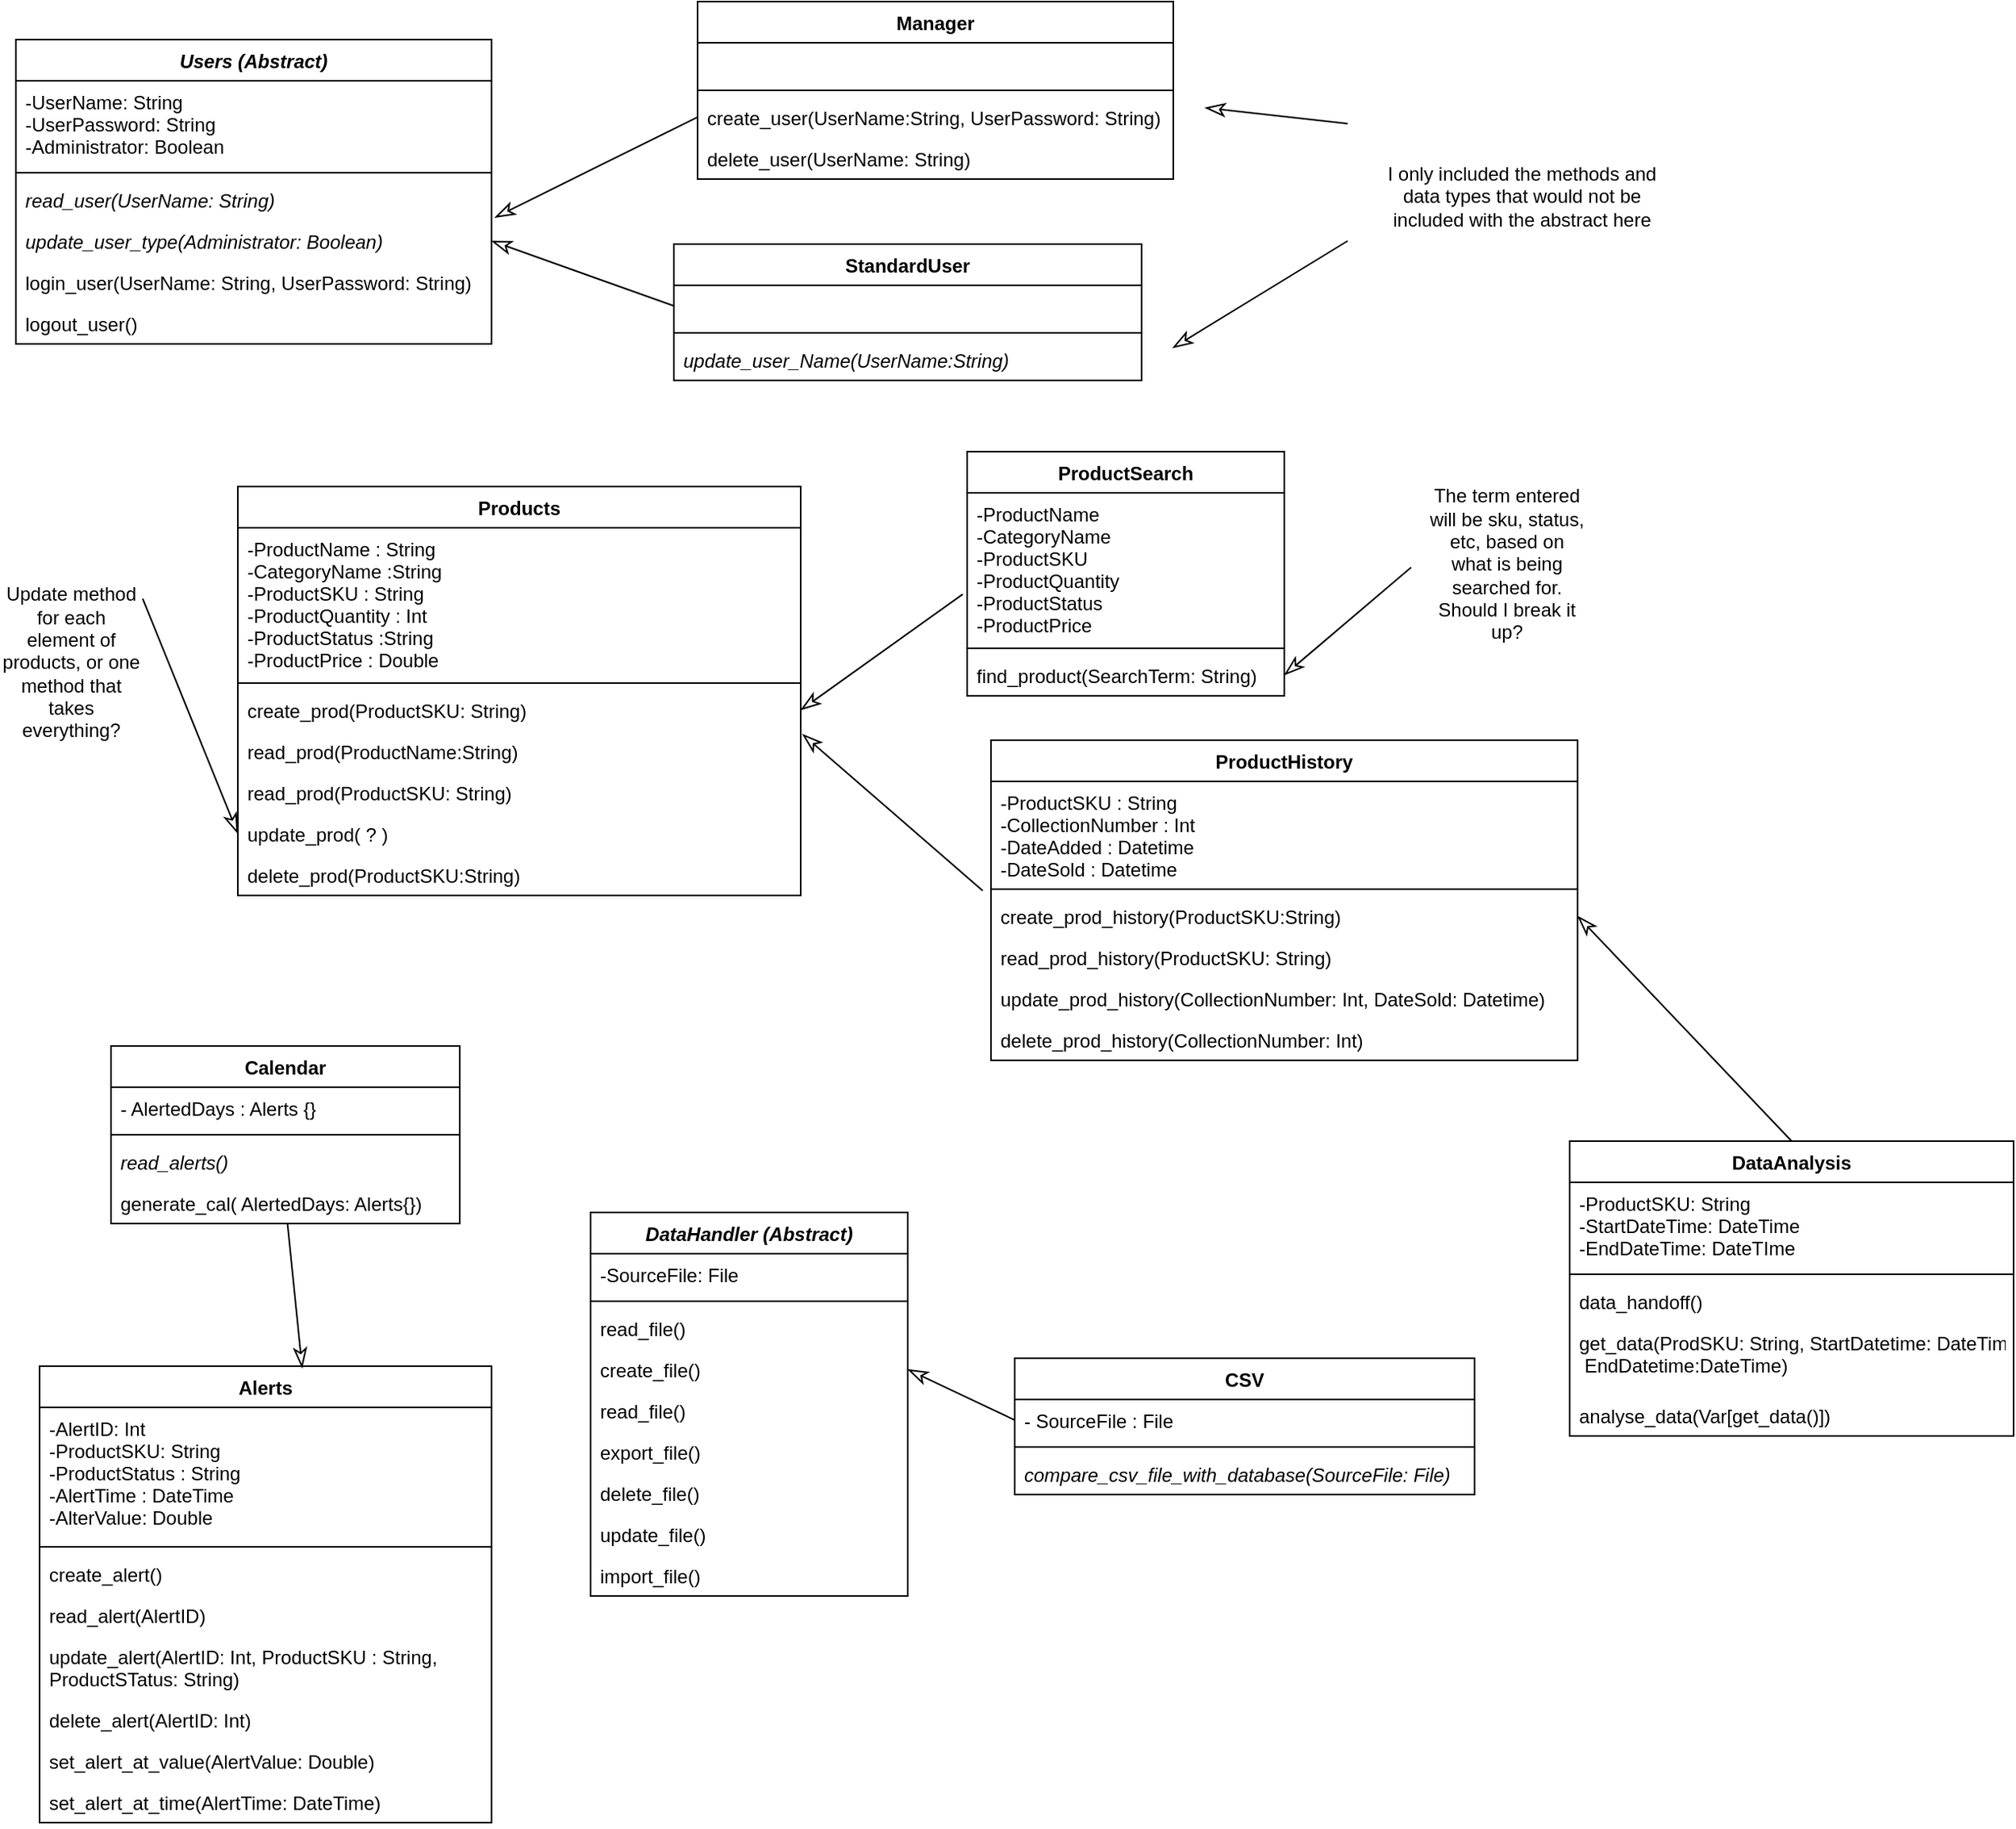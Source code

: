 <mxfile version="10.6.6" type="onedrive"><diagram id="l4ncxnLM87MIXU3sDr-u" name="Page-1"><mxGraphModel dx="1621" dy="936" grid="1" gridSize="10" guides="1" tooltips="1" connect="1" arrows="1" fold="1" page="1" pageScale="1" pageWidth="850" pageHeight="1100" math="0" shadow="0"><root><mxCell id="0"/><mxCell id="1" parent="0"/><mxCell id="mtJxGmEpOan1ADNmGABW-1" value="DataAnalysis" style="swimlane;fontStyle=1;align=center;verticalAlign=top;childLayout=stackLayout;horizontal=1;startSize=26;horizontalStack=0;resizeParent=1;resizeParentMax=0;resizeLast=0;collapsible=1;marginBottom=0;" parent="1" vertex="1"><mxGeometry x="990" y="722" width="280" height="186" as="geometry"/></mxCell><mxCell id="mtJxGmEpOan1ADNmGABW-2" value="-ProductSKU: String&#10;-StartDateTime: DateTime&#10;-EndDateTime: DateTIme&#10;" style="text;strokeColor=none;fillColor=none;align=left;verticalAlign=top;spacingLeft=4;spacingRight=4;overflow=hidden;rotatable=0;points=[[0,0.5],[1,0.5]];portConstraint=eastwest;" parent="mtJxGmEpOan1ADNmGABW-1" vertex="1"><mxGeometry y="26" width="280" height="54" as="geometry"/></mxCell><mxCell id="mtJxGmEpOan1ADNmGABW-3" value="" style="line;strokeWidth=1;fillColor=none;align=left;verticalAlign=middle;spacingTop=-1;spacingLeft=3;spacingRight=3;rotatable=0;labelPosition=right;points=[];portConstraint=eastwest;" parent="mtJxGmEpOan1ADNmGABW-1" vertex="1"><mxGeometry y="80" width="280" height="8" as="geometry"/></mxCell><mxCell id="mtJxGmEpOan1ADNmGABW-4" value="data_handoff()" style="text;strokeColor=none;fillColor=none;align=left;verticalAlign=top;spacingLeft=4;spacingRight=4;overflow=hidden;rotatable=0;points=[[0,0.5],[1,0.5]];portConstraint=eastwest;" parent="mtJxGmEpOan1ADNmGABW-1" vertex="1"><mxGeometry y="88" width="280" height="26" as="geometry"/></mxCell><mxCell id="mtJxGmEpOan1ADNmGABW-62" value="get_data(ProdSKU: String, StartDatetime: DateTime,&#10; EndDatetime:DateTime)" style="text;strokeColor=none;fillColor=none;align=left;verticalAlign=top;spacingLeft=4;spacingRight=4;overflow=hidden;rotatable=0;points=[[0,0.5],[1,0.5]];portConstraint=eastwest;" vertex="1" parent="mtJxGmEpOan1ADNmGABW-1"><mxGeometry y="114" width="280" height="46" as="geometry"/></mxCell><mxCell id="mtJxGmEpOan1ADNmGABW-64" value="analyse_data(Var[get_data()])" style="text;strokeColor=none;fillColor=none;align=left;verticalAlign=top;spacingLeft=4;spacingRight=4;overflow=hidden;rotatable=0;points=[[0,0.5],[1,0.5]];portConstraint=eastwest;" vertex="1" parent="mtJxGmEpOan1ADNmGABW-1"><mxGeometry y="160" width="280" height="26" as="geometry"/></mxCell><mxCell id="mtJxGmEpOan1ADNmGABW-5" value="Manager" style="swimlane;fontStyle=1;align=center;verticalAlign=top;childLayout=stackLayout;horizontal=1;startSize=26;horizontalStack=0;resizeParent=1;resizeParentMax=0;resizeLast=0;collapsible=1;marginBottom=0;" parent="1" vertex="1"><mxGeometry x="440" y="3" width="300" height="112" as="geometry"/></mxCell><mxCell id="mtJxGmEpOan1ADNmGABW-6" value=" " style="text;strokeColor=none;fillColor=none;align=left;verticalAlign=top;spacingLeft=4;spacingRight=4;overflow=hidden;rotatable=0;points=[[0,0.5],[1,0.5]];portConstraint=eastwest;" parent="mtJxGmEpOan1ADNmGABW-5" vertex="1"><mxGeometry y="26" width="300" height="26" as="geometry"/></mxCell><mxCell id="mtJxGmEpOan1ADNmGABW-7" value="" style="line;strokeWidth=1;fillColor=none;align=left;verticalAlign=middle;spacingTop=-1;spacingLeft=3;spacingRight=3;rotatable=0;labelPosition=right;points=[];portConstraint=eastwest;" parent="mtJxGmEpOan1ADNmGABW-5" vertex="1"><mxGeometry y="52" width="300" height="8" as="geometry"/></mxCell><mxCell id="mtJxGmEpOan1ADNmGABW-91" value="create_user(UserName:String, UserPassword: String)" style="text;strokeColor=none;fillColor=none;align=left;verticalAlign=top;spacingLeft=4;spacingRight=4;overflow=hidden;rotatable=0;points=[[0,0.5],[1,0.5]];portConstraint=eastwest;" vertex="1" parent="mtJxGmEpOan1ADNmGABW-5"><mxGeometry y="60" width="300" height="26" as="geometry"/></mxCell><mxCell id="mtJxGmEpOan1ADNmGABW-92" value="delete_user(UserName: String)" style="text;strokeColor=none;fillColor=none;align=left;verticalAlign=top;spacingLeft=4;spacingRight=4;overflow=hidden;rotatable=0;points=[[0,0.5],[1,0.5]];portConstraint=eastwest;" vertex="1" parent="mtJxGmEpOan1ADNmGABW-5"><mxGeometry y="86" width="300" height="26" as="geometry"/></mxCell><mxCell id="mtJxGmEpOan1ADNmGABW-9" value="Users (Abstract)" style="swimlane;fontStyle=3;align=center;verticalAlign=top;childLayout=stackLayout;horizontal=1;startSize=26;horizontalStack=0;resizeParent=1;resizeParentMax=0;resizeLast=0;collapsible=1;marginBottom=0;" parent="1" vertex="1"><mxGeometry x="10" y="27" width="300" height="192" as="geometry"/></mxCell><mxCell id="mtJxGmEpOan1ADNmGABW-10" value="-UserName: String&#10;-UserPassword: String&#10;-Administrator: Boolean" style="text;strokeColor=none;fillColor=none;align=left;verticalAlign=top;spacingLeft=4;spacingRight=4;overflow=hidden;rotatable=0;points=[[0,0.5],[1,0.5]];portConstraint=eastwest;" parent="mtJxGmEpOan1ADNmGABW-9" vertex="1"><mxGeometry y="26" width="300" height="54" as="geometry"/></mxCell><mxCell id="mtJxGmEpOan1ADNmGABW-11" value="" style="line;strokeWidth=1;fillColor=none;align=left;verticalAlign=middle;spacingTop=-1;spacingLeft=3;spacingRight=3;rotatable=0;labelPosition=right;points=[];portConstraint=eastwest;" parent="mtJxGmEpOan1ADNmGABW-9" vertex="1"><mxGeometry y="80" width="300" height="8" as="geometry"/></mxCell><mxCell id="mtJxGmEpOan1ADNmGABW-48" value="read_user(UserName: String)" style="text;strokeColor=none;fillColor=none;align=left;verticalAlign=top;spacingLeft=4;spacingRight=4;overflow=hidden;rotatable=0;points=[[0,0.5],[1,0.5]];portConstraint=eastwest;fontStyle=2" parent="mtJxGmEpOan1ADNmGABW-9" vertex="1"><mxGeometry y="88" width="300" height="26" as="geometry"/></mxCell><mxCell id="mtJxGmEpOan1ADNmGABW-49" value="update_user_type(Administrator: Boolean)" style="text;strokeColor=none;fillColor=none;align=left;verticalAlign=top;spacingLeft=4;spacingRight=4;overflow=hidden;rotatable=0;points=[[0,0.5],[1,0.5]];portConstraint=eastwest;fontStyle=2" parent="mtJxGmEpOan1ADNmGABW-9" vertex="1"><mxGeometry y="114" width="300" height="26" as="geometry"/></mxCell><mxCell id="mtJxGmEpOan1ADNmGABW-93" value="login_user(UserName: String, UserPassword: String)" style="text;strokeColor=none;fillColor=none;align=left;verticalAlign=top;spacingLeft=4;spacingRight=4;overflow=hidden;rotatable=0;points=[[0,0.5],[1,0.5]];portConstraint=eastwest;" vertex="1" parent="mtJxGmEpOan1ADNmGABW-9"><mxGeometry y="140" width="300" height="26" as="geometry"/></mxCell><mxCell id="mtJxGmEpOan1ADNmGABW-94" value="logout_user()" style="text;strokeColor=none;fillColor=none;align=left;verticalAlign=top;spacingLeft=4;spacingRight=4;overflow=hidden;rotatable=0;points=[[0,0.5],[1,0.5]];portConstraint=eastwest;" vertex="1" parent="mtJxGmEpOan1ADNmGABW-9"><mxGeometry y="166" width="300" height="26" as="geometry"/></mxCell><mxCell id="mtJxGmEpOan1ADNmGABW-13" value="CSV" style="swimlane;fontStyle=1;align=center;verticalAlign=top;childLayout=stackLayout;horizontal=1;startSize=26;horizontalStack=0;resizeParent=1;resizeParentMax=0;resizeLast=0;collapsible=1;marginBottom=0;" parent="1" vertex="1"><mxGeometry x="640" y="859" width="290" height="86" as="geometry"/></mxCell><mxCell id="mtJxGmEpOan1ADNmGABW-14" value="- SourceFile : File" style="text;strokeColor=none;fillColor=none;align=left;verticalAlign=top;spacingLeft=4;spacingRight=4;overflow=hidden;rotatable=0;points=[[0,0.5],[1,0.5]];portConstraint=eastwest;" parent="mtJxGmEpOan1ADNmGABW-13" vertex="1"><mxGeometry y="26" width="290" height="26" as="geometry"/></mxCell><mxCell id="mtJxGmEpOan1ADNmGABW-15" value="" style="line;strokeWidth=1;fillColor=none;align=left;verticalAlign=middle;spacingTop=-1;spacingLeft=3;spacingRight=3;rotatable=0;labelPosition=right;points=[];portConstraint=eastwest;" parent="mtJxGmEpOan1ADNmGABW-13" vertex="1"><mxGeometry y="52" width="290" height="8" as="geometry"/></mxCell><mxCell id="mtJxGmEpOan1ADNmGABW-86" value="compare_csv_file_with_database(SourceFile: File)" style="text;strokeColor=none;fillColor=none;align=left;verticalAlign=top;spacingLeft=4;spacingRight=4;overflow=hidden;rotatable=0;points=[[0,0.5],[1,0.5]];portConstraint=eastwest;fontStyle=2" vertex="1" parent="mtJxGmEpOan1ADNmGABW-13"><mxGeometry y="60" width="290" height="26" as="geometry"/></mxCell><mxCell id="mtJxGmEpOan1ADNmGABW-17" value="ProductHistory" style="swimlane;fontStyle=1;align=center;verticalAlign=top;childLayout=stackLayout;horizontal=1;startSize=26;horizontalStack=0;resizeParent=1;resizeParentMax=0;resizeLast=0;collapsible=1;marginBottom=0;" parent="1" vertex="1"><mxGeometry x="625" y="469" width="370" height="202" as="geometry"/></mxCell><mxCell id="mtJxGmEpOan1ADNmGABW-18" value="-ProductSKU : String&#10;-CollectionNumber : Int&#10;-DateAdded : Datetime&#10;-DateSold : Datetime&#10;" style="text;strokeColor=none;fillColor=none;align=left;verticalAlign=top;spacingLeft=4;spacingRight=4;overflow=hidden;rotatable=0;points=[[0,0.5],[1,0.5]];portConstraint=eastwest;" parent="mtJxGmEpOan1ADNmGABW-17" vertex="1"><mxGeometry y="26" width="370" height="64" as="geometry"/></mxCell><mxCell id="mtJxGmEpOan1ADNmGABW-19" value="" style="line;strokeWidth=1;fillColor=none;align=left;verticalAlign=middle;spacingTop=-1;spacingLeft=3;spacingRight=3;rotatable=0;labelPosition=right;points=[];portConstraint=eastwest;" parent="mtJxGmEpOan1ADNmGABW-17" vertex="1"><mxGeometry y="90" width="370" height="8" as="geometry"/></mxCell><mxCell id="mtJxGmEpOan1ADNmGABW-44" value="create_prod_history(ProductSKU:String)" style="text;strokeColor=none;fillColor=none;align=left;verticalAlign=top;spacingLeft=4;spacingRight=4;overflow=hidden;rotatable=0;points=[[0,0.5],[1,0.5]];portConstraint=eastwest;" parent="mtJxGmEpOan1ADNmGABW-17" vertex="1"><mxGeometry y="98" width="370" height="26" as="geometry"/></mxCell><mxCell id="mtJxGmEpOan1ADNmGABW-47" value="read_prod_history(ProductSKU: String)" style="text;strokeColor=none;fillColor=none;align=left;verticalAlign=top;spacingLeft=4;spacingRight=4;overflow=hidden;rotatable=0;points=[[0,0.5],[1,0.5]];portConstraint=eastwest;" parent="mtJxGmEpOan1ADNmGABW-17" vertex="1"><mxGeometry y="124" width="370" height="26" as="geometry"/></mxCell><mxCell id="mtJxGmEpOan1ADNmGABW-46" value="update_prod_history(CollectionNumber: Int, DateSold: Datetime)" style="text;strokeColor=none;fillColor=none;align=left;verticalAlign=top;spacingLeft=4;spacingRight=4;overflow=hidden;rotatable=0;points=[[0,0.5],[1,0.5]];portConstraint=eastwest;" parent="mtJxGmEpOan1ADNmGABW-17" vertex="1"><mxGeometry y="150" width="370" height="26" as="geometry"/></mxCell><mxCell id="mtJxGmEpOan1ADNmGABW-45" value="delete_prod_history(CollectionNumber: Int)" style="text;strokeColor=none;fillColor=none;align=left;verticalAlign=top;spacingLeft=4;spacingRight=4;overflow=hidden;rotatable=0;points=[[0,0.5],[1,0.5]];portConstraint=eastwest;" parent="mtJxGmEpOan1ADNmGABW-17" vertex="1"><mxGeometry y="176" width="370" height="26" as="geometry"/></mxCell><mxCell id="mtJxGmEpOan1ADNmGABW-21" value="Products" style="swimlane;fontStyle=1;align=center;verticalAlign=top;childLayout=stackLayout;horizontal=1;startSize=26;horizontalStack=0;resizeParent=1;resizeParentMax=0;resizeLast=0;collapsible=1;marginBottom=0;" parent="1" vertex="1"><mxGeometry x="150" y="309" width="355" height="258" as="geometry"/></mxCell><mxCell id="mtJxGmEpOan1ADNmGABW-22" value="-ProductName : String&#10;-CategoryName :String&#10;-ProductSKU : String&#10;-ProductQuantity : Int&#10;-ProductStatus :String&#10;-ProductPrice : Double&#10;" style="text;strokeColor=none;fillColor=none;align=left;verticalAlign=top;spacingLeft=4;spacingRight=4;overflow=hidden;rotatable=0;points=[[0,0.5],[1,0.5]];portConstraint=eastwest;" parent="mtJxGmEpOan1ADNmGABW-21" vertex="1"><mxGeometry y="26" width="355" height="94" as="geometry"/></mxCell><mxCell id="mtJxGmEpOan1ADNmGABW-23" value="" style="line;strokeWidth=1;fillColor=none;align=left;verticalAlign=middle;spacingTop=-1;spacingLeft=3;spacingRight=3;rotatable=0;labelPosition=right;points=[];portConstraint=eastwest;" parent="mtJxGmEpOan1ADNmGABW-21" vertex="1"><mxGeometry y="120" width="355" height="8" as="geometry"/></mxCell><mxCell id="mtJxGmEpOan1ADNmGABW-24" value="create_prod(ProductSKU: String)" style="text;strokeColor=none;fillColor=none;align=left;verticalAlign=top;spacingLeft=4;spacingRight=4;overflow=hidden;rotatable=0;points=[[0,0.5],[1,0.5]];portConstraint=eastwest;" parent="mtJxGmEpOan1ADNmGABW-21" vertex="1"><mxGeometry y="128" width="355" height="26" as="geometry"/></mxCell><mxCell id="Z5g-UaqKBxVS_y6jiODk-6" value="read_prod(ProductName:String)&#10;" style="text;strokeColor=none;fillColor=none;align=left;verticalAlign=top;spacingLeft=4;spacingRight=4;overflow=hidden;rotatable=0;points=[[0,0.5],[1,0.5]];portConstraint=eastwest;" vertex="1" parent="mtJxGmEpOan1ADNmGABW-21"><mxGeometry y="154" width="355" height="26" as="geometry"/></mxCell><mxCell id="mtJxGmEpOan1ADNmGABW-28" value="read_prod(ProductSKU: String)&#10;" style="text;strokeColor=none;fillColor=none;align=left;verticalAlign=top;spacingLeft=4;spacingRight=4;overflow=hidden;rotatable=0;points=[[0,0.5],[1,0.5]];portConstraint=eastwest;" parent="mtJxGmEpOan1ADNmGABW-21" vertex="1"><mxGeometry y="180" width="355" height="26" as="geometry"/></mxCell><mxCell id="mtJxGmEpOan1ADNmGABW-27" value="update_prod( ? )" style="text;strokeColor=none;fillColor=none;align=left;verticalAlign=top;spacingLeft=4;spacingRight=4;overflow=hidden;rotatable=0;points=[[0,0.5],[1,0.5]];portConstraint=eastwest;" parent="mtJxGmEpOan1ADNmGABW-21" vertex="1"><mxGeometry y="206" width="355" height="26" as="geometry"/></mxCell><mxCell id="mtJxGmEpOan1ADNmGABW-26" value="delete_prod(ProductSKU:String)" style="text;strokeColor=none;fillColor=none;align=left;verticalAlign=top;spacingLeft=4;spacingRight=4;overflow=hidden;rotatable=0;points=[[0,0.5],[1,0.5]];portConstraint=eastwest;" parent="mtJxGmEpOan1ADNmGABW-21" vertex="1"><mxGeometry y="232" width="355" height="26" as="geometry"/></mxCell><mxCell id="mtJxGmEpOan1ADNmGABW-51" value="Alerts" style="swimlane;fontStyle=1;align=center;verticalAlign=top;childLayout=stackLayout;horizontal=1;startSize=26;horizontalStack=0;resizeParent=1;resizeParentMax=0;resizeLast=0;collapsible=1;marginBottom=0;" vertex="1" parent="1"><mxGeometry x="25" y="864" width="285" height="288" as="geometry"/></mxCell><mxCell id="mtJxGmEpOan1ADNmGABW-52" value="-AlertID: Int&#10;-ProductSKU: String&#10;-ProductStatus : String&#10;-AlertTime : DateTime&#10;-AlterValue: Double" style="text;strokeColor=none;fillColor=none;align=left;verticalAlign=top;spacingLeft=4;spacingRight=4;overflow=hidden;rotatable=0;points=[[0,0.5],[1,0.5]];portConstraint=eastwest;" vertex="1" parent="mtJxGmEpOan1ADNmGABW-51"><mxGeometry y="26" width="285" height="84" as="geometry"/></mxCell><mxCell id="mtJxGmEpOan1ADNmGABW-53" value="" style="line;strokeWidth=1;fillColor=none;align=left;verticalAlign=middle;spacingTop=-1;spacingLeft=3;spacingRight=3;rotatable=0;labelPosition=right;points=[];portConstraint=eastwest;" vertex="1" parent="mtJxGmEpOan1ADNmGABW-51"><mxGeometry y="110" width="285" height="8" as="geometry"/></mxCell><mxCell id="mtJxGmEpOan1ADNmGABW-54" value="create_alert()" style="text;strokeColor=none;fillColor=none;align=left;verticalAlign=top;spacingLeft=4;spacingRight=4;overflow=hidden;rotatable=0;points=[[0,0.5],[1,0.5]];portConstraint=eastwest;" vertex="1" parent="mtJxGmEpOan1ADNmGABW-51"><mxGeometry y="118" width="285" height="26" as="geometry"/></mxCell><mxCell id="mtJxGmEpOan1ADNmGABW-55" value="read_alert(AlertID)" style="text;strokeColor=none;fillColor=none;align=left;verticalAlign=top;spacingLeft=4;spacingRight=4;overflow=hidden;rotatable=0;points=[[0,0.5],[1,0.5]];portConstraint=eastwest;" vertex="1" parent="mtJxGmEpOan1ADNmGABW-51"><mxGeometry y="144" width="285" height="26" as="geometry"/></mxCell><mxCell id="mtJxGmEpOan1ADNmGABW-56" value="update_alert(AlertID: Int, ProductSKU : String,&#10;ProductSTatus: String)" style="text;strokeColor=none;fillColor=none;align=left;verticalAlign=top;spacingLeft=4;spacingRight=4;overflow=hidden;rotatable=0;points=[[0,0.5],[1,0.5]];portConstraint=eastwest;" vertex="1" parent="mtJxGmEpOan1ADNmGABW-51"><mxGeometry y="170" width="285" height="40" as="geometry"/></mxCell><mxCell id="mtJxGmEpOan1ADNmGABW-57" value="delete_alert(AlertID: Int)" style="text;strokeColor=none;fillColor=none;align=left;verticalAlign=top;spacingLeft=4;spacingRight=4;overflow=hidden;rotatable=0;points=[[0,0.5],[1,0.5]];portConstraint=eastwest;" vertex="1" parent="mtJxGmEpOan1ADNmGABW-51"><mxGeometry y="210" width="285" height="26" as="geometry"/></mxCell><mxCell id="mtJxGmEpOan1ADNmGABW-100" value="set_alert_at_value(AlertValue: Double)" style="text;strokeColor=none;fillColor=none;align=left;verticalAlign=top;spacingLeft=4;spacingRight=4;overflow=hidden;rotatable=0;points=[[0,0.5],[1,0.5]];portConstraint=eastwest;" vertex="1" parent="mtJxGmEpOan1ADNmGABW-51"><mxGeometry y="236" width="285" height="26" as="geometry"/></mxCell><mxCell id="mtJxGmEpOan1ADNmGABW-101" value="set_alert_at_time(AlertTime: DateTime)" style="text;strokeColor=none;fillColor=none;align=left;verticalAlign=top;spacingLeft=4;spacingRight=4;overflow=hidden;rotatable=0;points=[[0,0.5],[1,0.5]];portConstraint=eastwest;" vertex="1" parent="mtJxGmEpOan1ADNmGABW-51"><mxGeometry y="262" width="285" height="26" as="geometry"/></mxCell><mxCell id="mtJxGmEpOan1ADNmGABW-72" value="DataHandler (Abstract)" style="swimlane;fontStyle=3;align=center;verticalAlign=top;childLayout=stackLayout;horizontal=1;startSize=26;horizontalStack=0;resizeParent=1;resizeParentMax=0;resizeLast=0;collapsible=1;marginBottom=0;" vertex="1" parent="1"><mxGeometry x="372.5" y="767" width="200" height="242" as="geometry"/></mxCell><mxCell id="mtJxGmEpOan1ADNmGABW-73" value="-SourceFile: File" style="text;strokeColor=none;fillColor=none;align=left;verticalAlign=top;spacingLeft=4;spacingRight=4;overflow=hidden;rotatable=0;points=[[0,0.5],[1,0.5]];portConstraint=eastwest;" vertex="1" parent="mtJxGmEpOan1ADNmGABW-72"><mxGeometry y="26" width="200" height="26" as="geometry"/></mxCell><mxCell id="mtJxGmEpOan1ADNmGABW-74" value="" style="line;strokeWidth=1;fillColor=none;align=left;verticalAlign=middle;spacingTop=-1;spacingLeft=3;spacingRight=3;rotatable=0;labelPosition=right;points=[];portConstraint=eastwest;" vertex="1" parent="mtJxGmEpOan1ADNmGABW-72"><mxGeometry y="52" width="200" height="8" as="geometry"/></mxCell><mxCell id="mtJxGmEpOan1ADNmGABW-75" value="read_file()" style="text;strokeColor=none;fillColor=none;align=left;verticalAlign=top;spacingLeft=4;spacingRight=4;overflow=hidden;rotatable=0;points=[[0,0.5],[1,0.5]];portConstraint=eastwest;" vertex="1" parent="mtJxGmEpOan1ADNmGABW-72"><mxGeometry y="60" width="200" height="26" as="geometry"/></mxCell><mxCell id="mtJxGmEpOan1ADNmGABW-76" value="create_file()" style="text;strokeColor=none;fillColor=none;align=left;verticalAlign=top;spacingLeft=4;spacingRight=4;overflow=hidden;rotatable=0;points=[[0,0.5],[1,0.5]];portConstraint=eastwest;" vertex="1" parent="mtJxGmEpOan1ADNmGABW-72"><mxGeometry y="86" width="200" height="26" as="geometry"/></mxCell><mxCell id="mtJxGmEpOan1ADNmGABW-77" value="read_file()" style="text;strokeColor=none;fillColor=none;align=left;verticalAlign=top;spacingLeft=4;spacingRight=4;overflow=hidden;rotatable=0;points=[[0,0.5],[1,0.5]];portConstraint=eastwest;" vertex="1" parent="mtJxGmEpOan1ADNmGABW-72"><mxGeometry y="112" width="200" height="26" as="geometry"/></mxCell><mxCell id="mtJxGmEpOan1ADNmGABW-80" value="export_file()" style="text;strokeColor=none;fillColor=none;align=left;verticalAlign=top;spacingLeft=4;spacingRight=4;overflow=hidden;rotatable=0;points=[[0,0.5],[1,0.5]];portConstraint=eastwest;" vertex="1" parent="mtJxGmEpOan1ADNmGABW-72"><mxGeometry y="138" width="200" height="26" as="geometry"/></mxCell><mxCell id="mtJxGmEpOan1ADNmGABW-79" value="delete_file()" style="text;strokeColor=none;fillColor=none;align=left;verticalAlign=top;spacingLeft=4;spacingRight=4;overflow=hidden;rotatable=0;points=[[0,0.5],[1,0.5]];portConstraint=eastwest;" vertex="1" parent="mtJxGmEpOan1ADNmGABW-72"><mxGeometry y="164" width="200" height="26" as="geometry"/></mxCell><mxCell id="mtJxGmEpOan1ADNmGABW-78" value="update_file()" style="text;strokeColor=none;fillColor=none;align=left;verticalAlign=top;spacingLeft=4;spacingRight=4;overflow=hidden;rotatable=0;points=[[0,0.5],[1,0.5]];portConstraint=eastwest;" vertex="1" parent="mtJxGmEpOan1ADNmGABW-72"><mxGeometry y="190" width="200" height="26" as="geometry"/></mxCell><mxCell id="mtJxGmEpOan1ADNmGABW-84" value="import_file()" style="text;strokeColor=none;fillColor=none;align=left;verticalAlign=top;spacingLeft=4;spacingRight=4;overflow=hidden;rotatable=0;points=[[0,0.5],[1,0.5]];portConstraint=eastwest;" vertex="1" parent="mtJxGmEpOan1ADNmGABW-72"><mxGeometry y="216" width="200" height="26" as="geometry"/></mxCell><mxCell id="mtJxGmEpOan1ADNmGABW-87" value="StandardUser" style="swimlane;fontStyle=1;align=center;verticalAlign=top;childLayout=stackLayout;horizontal=1;startSize=26;horizontalStack=0;resizeParent=1;resizeParentMax=0;resizeLast=0;collapsible=1;marginBottom=0;" vertex="1" parent="1"><mxGeometry x="425" y="156" width="295" height="86" as="geometry"/></mxCell><mxCell id="mtJxGmEpOan1ADNmGABW-88" value=" " style="text;strokeColor=none;fillColor=none;align=left;verticalAlign=top;spacingLeft=4;spacingRight=4;overflow=hidden;rotatable=0;points=[[0,0.5],[1,0.5]];portConstraint=eastwest;" vertex="1" parent="mtJxGmEpOan1ADNmGABW-87"><mxGeometry y="26" width="295" height="26" as="geometry"/></mxCell><mxCell id="mtJxGmEpOan1ADNmGABW-89" value="" style="line;strokeWidth=1;fillColor=none;align=left;verticalAlign=middle;spacingTop=-1;spacingLeft=3;spacingRight=3;rotatable=0;labelPosition=right;points=[];portConstraint=eastwest;" vertex="1" parent="mtJxGmEpOan1ADNmGABW-87"><mxGeometry y="52" width="295" height="8" as="geometry"/></mxCell><mxCell id="Z5g-UaqKBxVS_y6jiODk-5" value="update_user_Name(UserName:String)" style="text;strokeColor=none;fillColor=none;align=left;verticalAlign=top;spacingLeft=4;spacingRight=4;overflow=hidden;rotatable=0;points=[[0,0.5],[1,0.5]];portConstraint=eastwest;fontStyle=2" vertex="1" parent="mtJxGmEpOan1ADNmGABW-87"><mxGeometry y="60" width="295" height="26" as="geometry"/></mxCell><mxCell id="mtJxGmEpOan1ADNmGABW-95" value="Calendar" style="swimlane;fontStyle=1;align=center;verticalAlign=top;childLayout=stackLayout;horizontal=1;startSize=26;horizontalStack=0;resizeParent=1;resizeParentMax=0;resizeLast=0;collapsible=1;marginBottom=0;" vertex="1" parent="1"><mxGeometry x="70" y="662" width="220" height="112" as="geometry"/></mxCell><mxCell id="mtJxGmEpOan1ADNmGABW-96" value="- AlertedDays : Alerts {}" style="text;strokeColor=none;fillColor=none;align=left;verticalAlign=top;spacingLeft=4;spacingRight=4;overflow=hidden;rotatable=0;points=[[0,0.5],[1,0.5]];portConstraint=eastwest;" vertex="1" parent="mtJxGmEpOan1ADNmGABW-95"><mxGeometry y="26" width="220" height="26" as="geometry"/></mxCell><mxCell id="mtJxGmEpOan1ADNmGABW-97" value="" style="line;strokeWidth=1;fillColor=none;align=left;verticalAlign=middle;spacingTop=-1;spacingLeft=3;spacingRight=3;rotatable=0;labelPosition=right;points=[];portConstraint=eastwest;" vertex="1" parent="mtJxGmEpOan1ADNmGABW-95"><mxGeometry y="52" width="220" height="8" as="geometry"/></mxCell><mxCell id="mtJxGmEpOan1ADNmGABW-98" value="read_alerts()" style="text;strokeColor=none;fillColor=none;align=left;verticalAlign=top;spacingLeft=4;spacingRight=4;overflow=hidden;rotatable=0;points=[[0,0.5],[1,0.5]];portConstraint=eastwest;fontStyle=2" vertex="1" parent="mtJxGmEpOan1ADNmGABW-95"><mxGeometry y="60" width="220" height="26" as="geometry"/></mxCell><mxCell id="mtJxGmEpOan1ADNmGABW-99" value="generate_cal( AlertedDays: Alerts{})" style="text;strokeColor=none;fillColor=none;align=left;verticalAlign=top;spacingLeft=4;spacingRight=4;overflow=hidden;rotatable=0;points=[[0,0.5],[1,0.5]];portConstraint=eastwest;fontStyle=0" vertex="1" parent="mtJxGmEpOan1ADNmGABW-95"><mxGeometry y="86" width="220" height="26" as="geometry"/></mxCell><mxCell id="mtJxGmEpOan1ADNmGABW-107" value="ProductSearch" style="swimlane;fontStyle=1;align=center;verticalAlign=top;childLayout=stackLayout;horizontal=1;startSize=26;horizontalStack=0;resizeParent=1;resizeParentMax=0;resizeLast=0;collapsible=1;marginBottom=0;" vertex="1" parent="1"><mxGeometry x="610" y="287" width="200" height="154" as="geometry"/></mxCell><mxCell id="mtJxGmEpOan1ADNmGABW-108" value="-ProductName&#10;-CategoryName&#10;-ProductSKU&#10;-ProductQuantity&#10;-ProductStatus&#10;-ProductPrice&#10;&#10;" style="text;strokeColor=none;fillColor=none;align=left;verticalAlign=top;spacingLeft=4;spacingRight=4;overflow=hidden;rotatable=0;points=[[0,0.5],[1,0.5]];portConstraint=eastwest;" vertex="1" parent="mtJxGmEpOan1ADNmGABW-107"><mxGeometry y="26" width="200" height="94" as="geometry"/></mxCell><mxCell id="mtJxGmEpOan1ADNmGABW-109" value="" style="line;strokeWidth=1;fillColor=none;align=left;verticalAlign=middle;spacingTop=-1;spacingLeft=3;spacingRight=3;rotatable=0;labelPosition=right;points=[];portConstraint=eastwest;" vertex="1" parent="mtJxGmEpOan1ADNmGABW-107"><mxGeometry y="120" width="200" height="8" as="geometry"/></mxCell><mxCell id="mtJxGmEpOan1ADNmGABW-110" value="find_product(SearchTerm: String)" style="text;strokeColor=none;fillColor=none;align=left;verticalAlign=top;spacingLeft=4;spacingRight=4;overflow=hidden;rotatable=0;points=[[0,0.5],[1,0.5]];portConstraint=eastwest;" vertex="1" parent="mtJxGmEpOan1ADNmGABW-107"><mxGeometry y="128" width="200" height="26" as="geometry"/></mxCell><mxCell id="Z5g-UaqKBxVS_y6jiODk-3" value="" style="endArrow=classicThin;html=1;exitX=0;exitY=0.5;exitDx=0;exitDy=0;entryX=1.007;entryY=-0.067;entryDx=0;entryDy=0;entryPerimeter=0;endFill=0;startSize=10;endSize=10;" edge="1" parent="1" target="mtJxGmEpOan1ADNmGABW-49"><mxGeometry width="50" height="50" relative="1" as="geometry"><mxPoint x="440.176" y="75.765" as="sourcePoint"/><mxPoint x="280" y="80" as="targetPoint"/></mxGeometry></mxCell><mxCell id="Z5g-UaqKBxVS_y6jiODk-4" value="" style="endArrow=classicThin;html=1;exitX=0;exitY=0.5;exitDx=0;exitDy=0;entryX=1;entryY=0.5;entryDx=0;entryDy=0;endFill=0;startSize=10;endSize=10;" edge="1" parent="1" source="mtJxGmEpOan1ADNmGABW-88" target="mtJxGmEpOan1ADNmGABW-49"><mxGeometry width="50" height="50" relative="1" as="geometry"><mxPoint x="330.176" y="88.118" as="sourcePoint"/><mxPoint x="211.353" y="149.294" as="targetPoint"/></mxGeometry></mxCell><mxCell id="Z5g-UaqKBxVS_y6jiODk-7" value="Update method for each element of products, or one method that takes everything?" style="text;html=1;strokeColor=none;fillColor=none;align=center;verticalAlign=middle;whiteSpace=wrap;rounded=0;" vertex="1" parent="1"><mxGeometry y="340" width="90" height="159" as="geometry"/></mxCell><mxCell id="Z5g-UaqKBxVS_y6jiODk-9" value="The term entered will be sku, status, etc, based on what is being searched for.&lt;br&gt;Should I break it up?&lt;br&gt;" style="text;html=1;strokeColor=none;fillColor=none;align=center;verticalAlign=middle;whiteSpace=wrap;rounded=0;" vertex="1" parent="1"><mxGeometry x="900" y="283" width="101" height="150" as="geometry"/></mxCell><mxCell id="Z5g-UaqKBxVS_y6jiODk-10" value="" style="endArrow=classicThin;html=1;exitX=1;exitY=0.25;exitDx=0;exitDy=0;endFill=0;startSize=10;endSize=10;entryX=0;entryY=0.5;entryDx=0;entryDy=0;" edge="1" parent="1" source="Z5g-UaqKBxVS_y6jiODk-7" target="mtJxGmEpOan1ADNmGABW-27"><mxGeometry width="50" height="50" relative="1" as="geometry"><mxPoint x="165.382" y="352.059" as="sourcePoint"/><mxPoint x="140" y="350" as="targetPoint"/></mxGeometry></mxCell><mxCell id="Z5g-UaqKBxVS_y6jiODk-11" value="" style="endArrow=classicThin;html=1;entryX=1;entryY=0.5;entryDx=0;entryDy=0;endFill=0;startSize=10;endSize=10;" edge="1" parent="1" target="mtJxGmEpOan1ADNmGABW-110"><mxGeometry width="50" height="50" relative="1" as="geometry"><mxPoint x="890" y="360" as="sourcePoint"/><mxPoint x="810.088" y="342.471" as="targetPoint"/></mxGeometry></mxCell><mxCell id="Z5g-UaqKBxVS_y6jiODk-12" value="I only included the methods and data types that would not be included with the abstract here" style="text;html=1;strokeColor=none;fillColor=none;align=center;verticalAlign=middle;whiteSpace=wrap;rounded=0;" vertex="1" parent="1"><mxGeometry x="870" y="45" width="180" height="161" as="geometry"/></mxCell><mxCell id="Z5g-UaqKBxVS_y6jiODk-13" value="" style="endArrow=classicThin;html=1;entryX=1;entryY=0.5;entryDx=0;entryDy=0;endFill=0;startSize=10;endSize=10;" edge="1" parent="1"><mxGeometry width="50" height="50" relative="1" as="geometry"><mxPoint x="850" y="154" as="sourcePoint"/><mxPoint x="739.588" y="221.529" as="targetPoint"/></mxGeometry></mxCell><mxCell id="Z5g-UaqKBxVS_y6jiODk-14" value="" style="endArrow=classicThin;html=1;endFill=0;startSize=10;endSize=10;" edge="1" parent="1"><mxGeometry width="50" height="50" relative="1" as="geometry"><mxPoint x="850" y="80" as="sourcePoint"/><mxPoint x="760" y="70" as="targetPoint"/></mxGeometry></mxCell><mxCell id="Z5g-UaqKBxVS_y6jiODk-15" value="" style="endArrow=classicThin;html=1;entryX=1.003;entryY=0.084;entryDx=0;entryDy=0;endFill=0;startSize=10;endSize=10;exitX=-0.014;exitY=-0.115;exitDx=0;exitDy=0;exitPerimeter=0;entryPerimeter=0;" edge="1" parent="1" source="mtJxGmEpOan1ADNmGABW-44" target="Z5g-UaqKBxVS_y6jiODk-6"><mxGeometry width="50" height="50" relative="1" as="geometry"><mxPoint x="920" y="390" as="sourcePoint"/><mxPoint x="839.588" y="457.529" as="targetPoint"/></mxGeometry></mxCell><mxCell id="Z5g-UaqKBxVS_y6jiODk-18" value="" style="endArrow=classicThin;html=1;entryX=1;entryY=0.5;entryDx=0;entryDy=0;endFill=0;startSize=10;endSize=10;exitX=-0.014;exitY=0.68;exitDx=0;exitDy=0;exitPerimeter=0;" edge="1" parent="1" source="mtJxGmEpOan1ADNmGABW-108" target="mtJxGmEpOan1ADNmGABW-24"><mxGeometry width="50" height="50" relative="1" as="geometry"><mxPoint x="639.176" y="469" as="sourcePoint"/><mxPoint x="525.059" y="370.176" as="targetPoint"/></mxGeometry></mxCell><mxCell id="Z5g-UaqKBxVS_y6jiODk-19" value="" style="endArrow=classicThin;html=1;entryX=1;entryY=0.5;entryDx=0;entryDy=0;endFill=0;startSize=10;endSize=10;exitX=0;exitY=0.5;exitDx=0;exitDy=0;" edge="1" parent="1" source="mtJxGmEpOan1ADNmGABW-14" target="mtJxGmEpOan1ADNmGABW-76"><mxGeometry width="50" height="50" relative="1" as="geometry"><mxPoint x="704.176" y="984" as="sourcePoint"/><mxPoint x="590.059" y="885.176" as="targetPoint"/></mxGeometry></mxCell><mxCell id="Z5g-UaqKBxVS_y6jiODk-20" value="" style="endArrow=classicThin;html=1;entryX=0.581;entryY=0.004;entryDx=0;entryDy=0;endFill=0;startSize=10;endSize=10;entryPerimeter=0;" edge="1" parent="1" source="mtJxGmEpOan1ADNmGABW-99" target="mtJxGmEpOan1ADNmGABW-51"><mxGeometry width="50" height="50" relative="1" as="geometry"><mxPoint x="210" y="860" as="sourcePoint"/><mxPoint x="160.059" y="741.176" as="targetPoint"/></mxGeometry></mxCell><mxCell id="Z5g-UaqKBxVS_y6jiODk-21" value="" style="endArrow=classicThin;html=1;entryX=1;entryY=0.5;entryDx=0;entryDy=0;endFill=0;startSize=10;endSize=10;exitX=0.5;exitY=0;exitDx=0;exitDy=0;" edge="1" parent="1" source="mtJxGmEpOan1ADNmGABW-1" target="mtJxGmEpOan1ADNmGABW-44"><mxGeometry width="50" height="50" relative="1" as="geometry"><mxPoint x="1130.176" y="671" as="sourcePoint"/><mxPoint x="1016.059" y="572.176" as="targetPoint"/></mxGeometry></mxCell></root></mxGraphModel></diagram></mxfile>